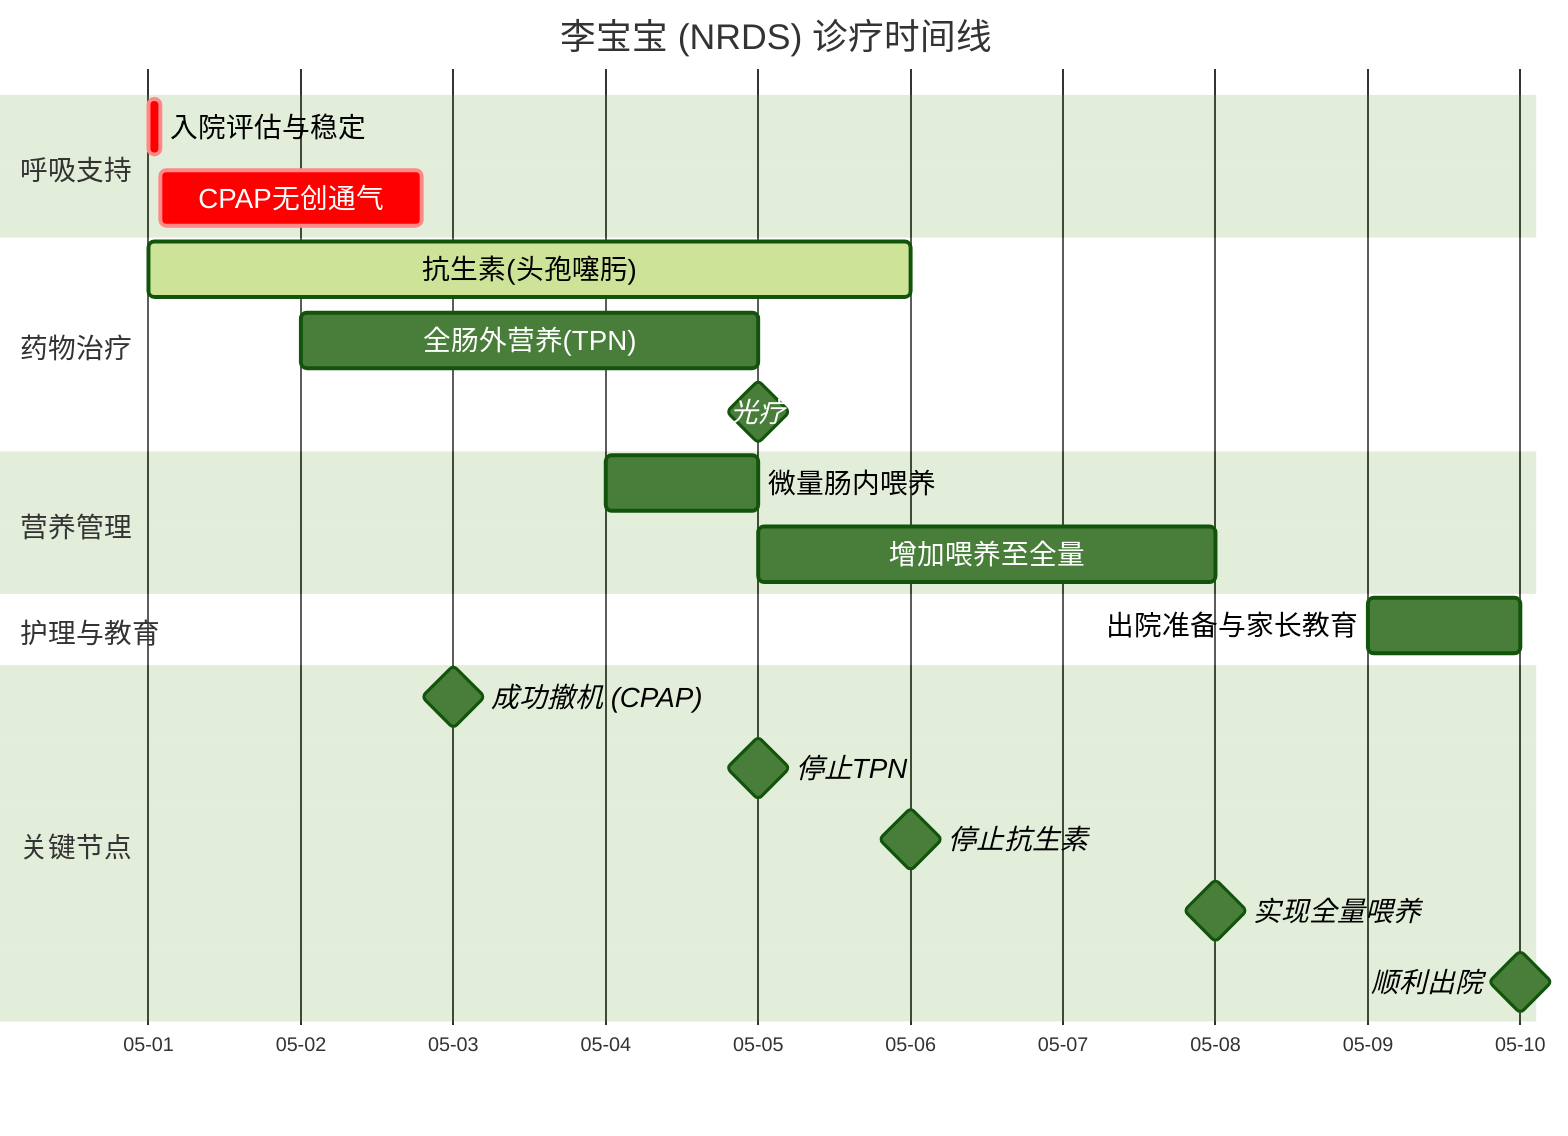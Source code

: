 ---
config:
    theme: forest
    gantt:
        barHeight: 28
        barGap: 8
        rightPadding: 16
        fontSize: 14
        sectionFontSize: 14
---
gantt
    title 李宝宝 (NRDS) 诊疗时间线
    dateFormat  YYYY-MM-DD
    axisFormat  %m-%d
    
    section 呼吸支持
    入院评估与稳定     :crit, a1, 2024-05-01, 2h
    CPAP无创通气       :crit, a2, after a1, 41h
    
    section 药物治疗
    抗生素(头孢噻肟)    :active, b1, 2024-05-01, 5d
    全肠外营养(TPN)    :b2, 2024-05-02, 3d
    光疗              :milestone, b3, 2024-05-05, 0h
    
    section 营养管理
    微量肠内喂养       :c1, 2024-05-04, 1d
    增加喂养至全量     :c2, after c1, 3d
    
    section 护理与教育
    出院准备与家长教育 :d1, 2024-05-09, 1d
    
    section 关键节点
    成功撤机 (CPAP)   :milestone, m1, 2024-05-03, 0h
    停止TPN          :milestone, m2, 2024-05-05, 0h
    停止抗生素        :milestone, m3, 2024-05-06, 0h
    实现全量喂养      :milestone, m4, 2024-05-08, 0h
    顺利出院         :milestone, m5, 2024-05-10, 0h